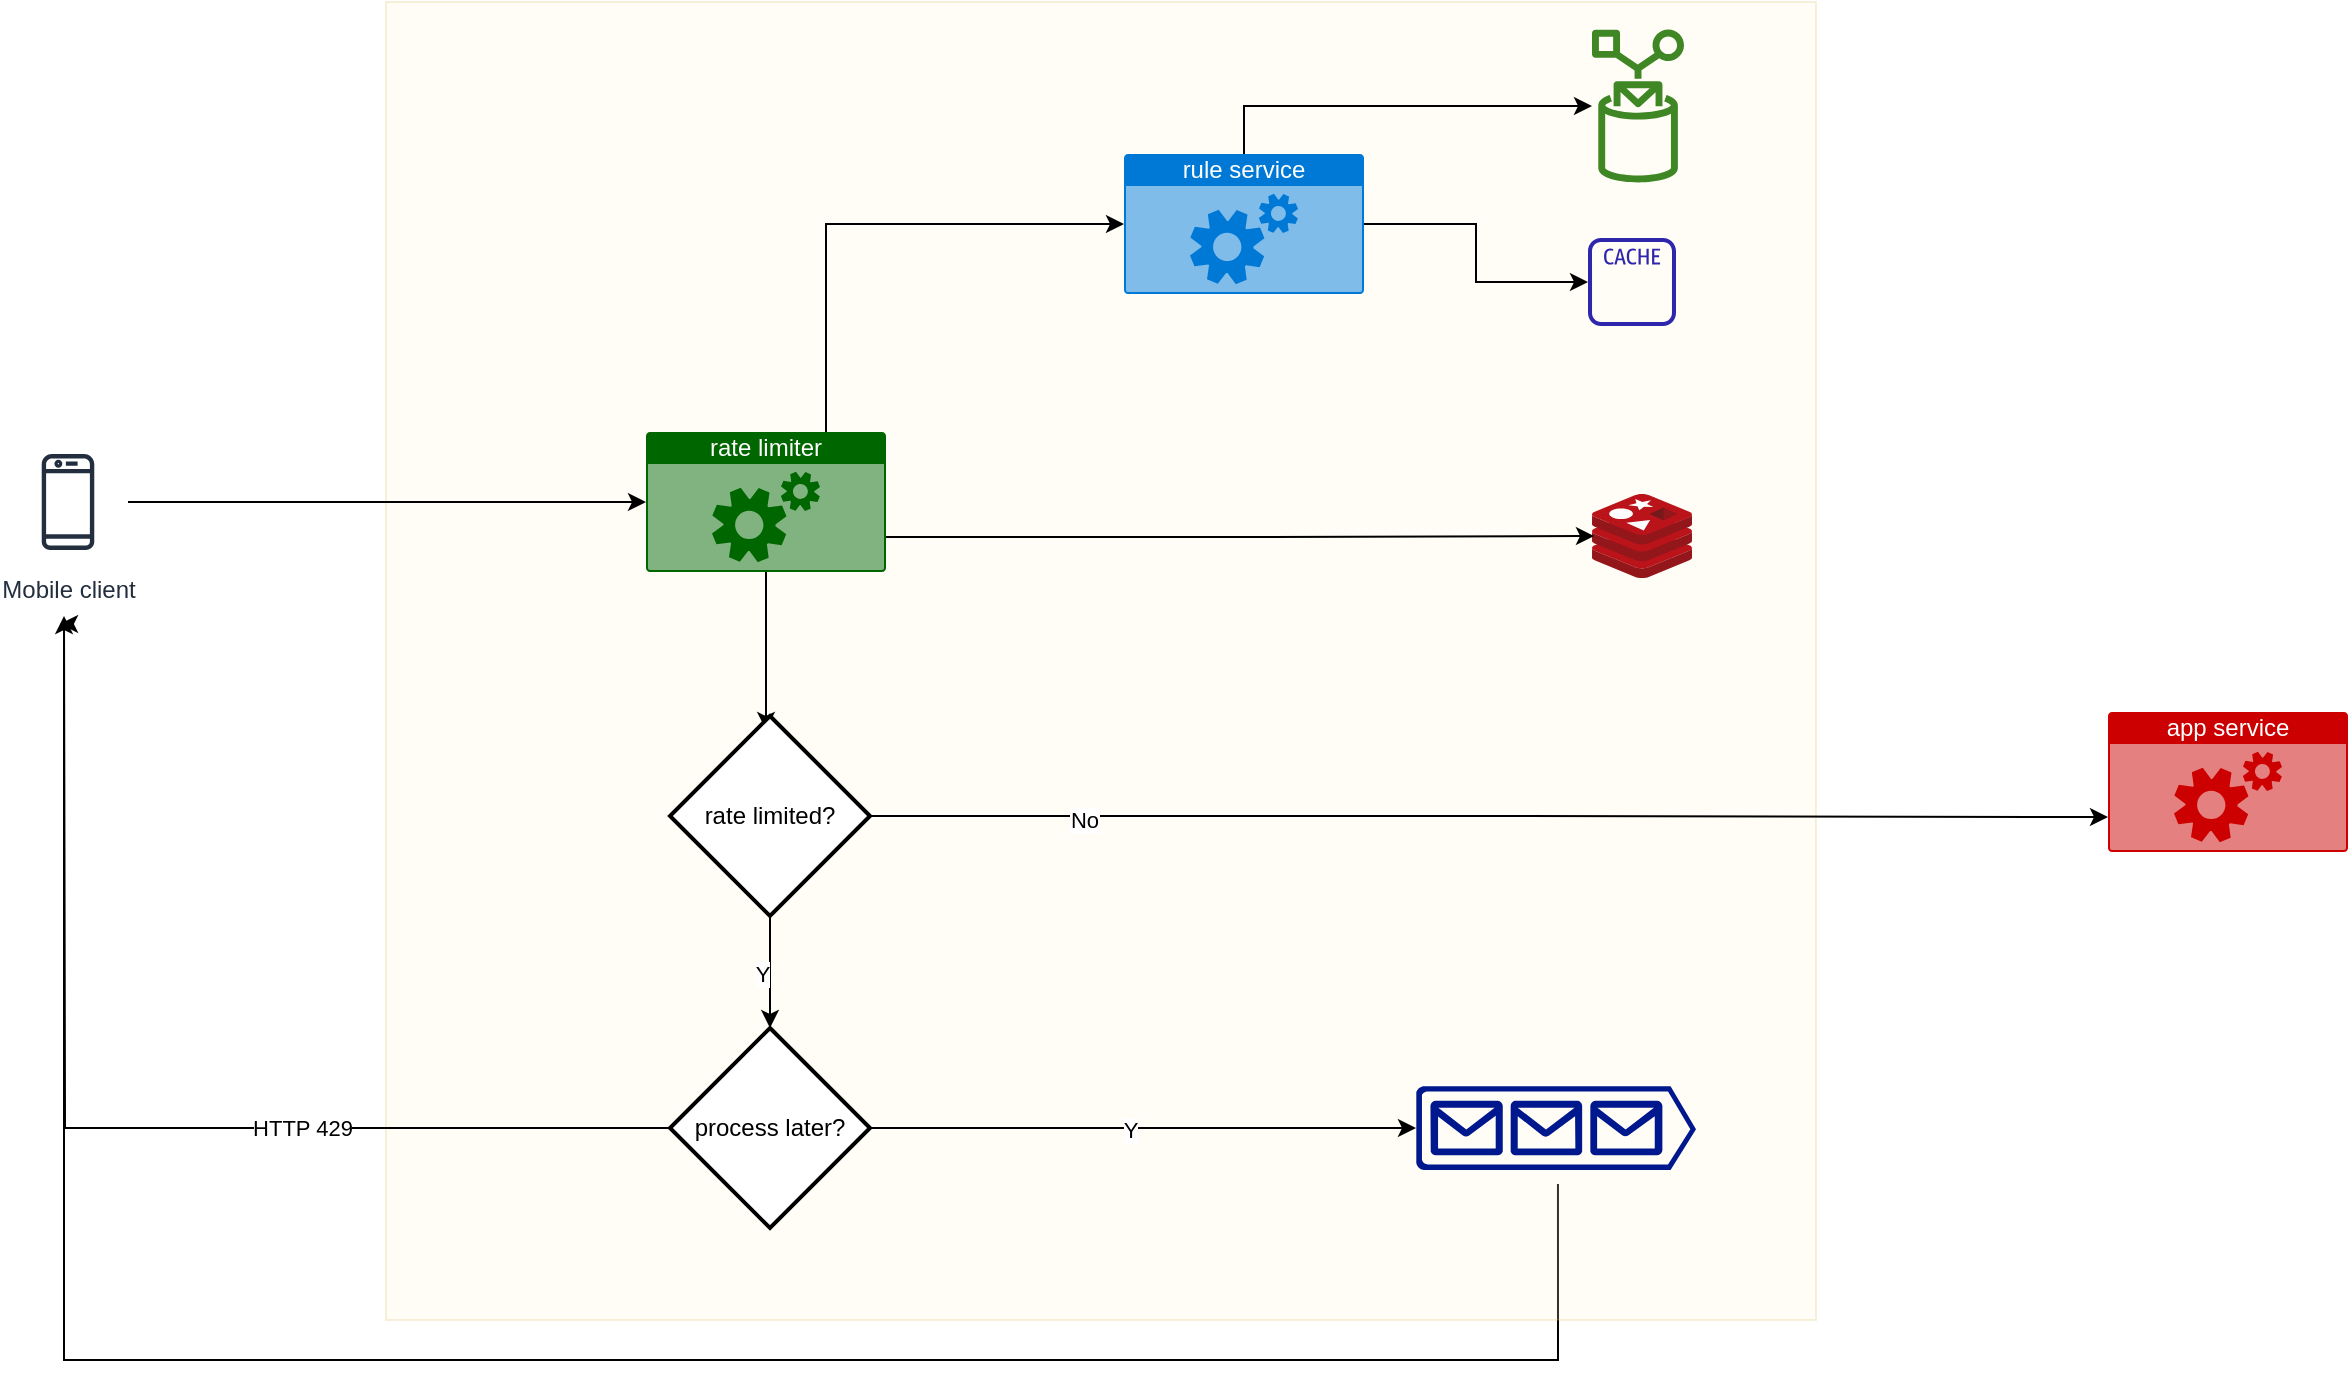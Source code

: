 <mxfile version="21.6.6" type="github">
  <diagram name="Page-1" id="6qiIUpb2wleMZOPkTwmS">
    <mxGraphModel dx="1834" dy="1194" grid="0" gridSize="10" guides="1" tooltips="1" connect="1" arrows="1" fold="1" page="0" pageScale="1" pageWidth="850" pageHeight="1100" math="0" shadow="0">
      <root>
        <UserObject label="" animation="flow -5ZCLNPXdS0Bj9tYOli--11 start&#xa;wait 1000&#xa;flow -5ZCLNPXdS0Bj9tYOli--9 stop&#xa;wait 1000&#xa;" id="0">
          <mxCell />
        </UserObject>
        <mxCell id="1" parent="0" />
        <mxCell id="-5ZCLNPXdS0Bj9tYOli--33" style="edgeStyle=orthogonalEdgeStyle;rounded=0;orthogonalLoop=1;jettySize=auto;html=1;exitX=0.507;exitY=1.167;exitDx=0;exitDy=0;exitPerimeter=0;" parent="1" source="-5ZCLNPXdS0Bj9tYOli--6" edge="1">
          <mxGeometry relative="1" as="geometry">
            <mxPoint x="-275" y="103" as="targetPoint" />
            <Array as="points">
              <mxPoint x="474" y="471" />
              <mxPoint x="-273" y="471" />
              <mxPoint x="-273" y="103" />
            </Array>
          </mxGeometry>
        </mxCell>
        <mxCell id="-5ZCLNPXdS0Bj9tYOli--23" value="" style="rounded=0;whiteSpace=wrap;html=1;opacity=20;fillColor=#fff2cc;strokeColor=#d6b656;" parent="1" vertex="1">
          <mxGeometry x="-112" y="-208" width="715" height="659" as="geometry" />
        </mxCell>
        <mxCell id="-5ZCLNPXdS0Bj9tYOli--2" value="" style="image;sketch=0;aspect=fixed;html=1;points=[];align=center;fontSize=12;image=img/lib/mscae/Cache_Redis_Product.svg;" parent="1" vertex="1">
          <mxGeometry x="491" y="38" width="50" height="42" as="geometry" />
        </mxCell>
        <mxCell id="-5ZCLNPXdS0Bj9tYOli--4" value="" style="sketch=0;outlineConnect=0;fontColor=#232F3E;gradientColor=none;fillColor=#3F8624;strokeColor=none;dashed=0;verticalLabelPosition=bottom;verticalAlign=top;align=center;html=1;fontSize=12;fontStyle=0;aspect=fixed;pointerEvents=1;shape=mxgraph.aws4.rule;" parent="1" vertex="1">
          <mxGeometry x="491" y="-195" width="46" height="78" as="geometry" />
        </mxCell>
        <mxCell id="-5ZCLNPXdS0Bj9tYOli--5" value="app service" style="html=1;whiteSpace=wrap;strokeColor=none;fillColor=#CC0000;labelPosition=center;verticalLabelPosition=middle;verticalAlign=top;align=center;fontSize=12;outlineConnect=0;spacingTop=-6;fontColor=#FFFFFF;sketch=0;shape=mxgraph.sitemap.services;" parent="1" vertex="1">
          <mxGeometry x="749" y="147" width="120" height="70" as="geometry" />
        </mxCell>
        <mxCell id="-5ZCLNPXdS0Bj9tYOli--6" value="" style="sketch=0;aspect=fixed;pointerEvents=1;shadow=0;dashed=0;html=1;strokeColor=none;labelPosition=center;verticalLabelPosition=bottom;verticalAlign=top;align=center;fillColor=#00188D;shape=mxgraph.azure.queue_generic" parent="1" vertex="1">
          <mxGeometry x="403" y="334" width="140" height="42" as="geometry" />
        </mxCell>
        <mxCell id="-5ZCLNPXdS0Bj9tYOli--8" value="" style="sketch=0;outlineConnect=0;fontColor=#232F3E;gradientColor=none;fillColor=#2E27AD;strokeColor=none;dashed=0;verticalLabelPosition=bottom;verticalAlign=top;align=center;html=1;fontSize=12;fontStyle=0;aspect=fixed;pointerEvents=1;shape=mxgraph.aws4.cache_node;" parent="1" vertex="1">
          <mxGeometry x="489" y="-90" width="44" height="44" as="geometry" />
        </mxCell>
        <mxCell id="-5ZCLNPXdS0Bj9tYOli--12" style="edgeStyle=orthogonalEdgeStyle;rounded=0;orthogonalLoop=1;jettySize=auto;html=1;entryX=0;entryY=0.5;entryDx=0;entryDy=0;entryPerimeter=0;" parent="1" source="-5ZCLNPXdS0Bj9tYOli--11" target="-5ZCLNPXdS0Bj9tYOli--9" edge="1">
          <mxGeometry relative="1" as="geometry">
            <mxPoint x="-110" y="118" as="sourcePoint" />
          </mxGeometry>
        </mxCell>
        <mxCell id="-5ZCLNPXdS0Bj9tYOli--18" style="edgeStyle=orthogonalEdgeStyle;rounded=0;orthogonalLoop=1;jettySize=auto;html=1;exitX=0.5;exitY=1;exitDx=0;exitDy=0;exitPerimeter=0;entryX=0.48;entryY=0.07;entryDx=0;entryDy=0;entryPerimeter=0;" parent="1" source="-5ZCLNPXdS0Bj9tYOli--9" target="-5ZCLNPXdS0Bj9tYOli--16" edge="1">
          <mxGeometry relative="1" as="geometry" />
        </mxCell>
        <mxCell id="-5ZCLNPXdS0Bj9tYOli--9" value="rate limiter" style="html=1;whiteSpace=wrap;strokeColor=none;fillColor=#006600;labelPosition=center;verticalLabelPosition=middle;verticalAlign=top;align=center;fontSize=12;outlineConnect=0;spacingTop=-6;fontColor=#FFFFFF;sketch=0;shape=mxgraph.sitemap.services;" parent="1" vertex="1">
          <mxGeometry x="18" y="7" width="120" height="70" as="geometry" />
        </mxCell>
        <mxCell id="QKO7czjMWkdCT8uQEz0O-1" style="edgeStyle=orthogonalEdgeStyle;rounded=0;orthogonalLoop=1;jettySize=auto;html=1;exitX=1;exitY=0.5;exitDx=0;exitDy=0;exitPerimeter=0;" edge="1" parent="1" source="-5ZCLNPXdS0Bj9tYOli--10" target="-5ZCLNPXdS0Bj9tYOli--8">
          <mxGeometry relative="1" as="geometry" />
        </mxCell>
        <mxCell id="-5ZCLNPXdS0Bj9tYOli--10" value="rule service" style="html=1;whiteSpace=wrap;strokeColor=none;fillColor=#0079D6;labelPosition=center;verticalLabelPosition=middle;verticalAlign=top;align=center;fontSize=12;outlineConnect=0;spacingTop=-6;fontColor=#FFFFFF;sketch=0;shape=mxgraph.sitemap.services;" parent="1" vertex="1">
          <mxGeometry x="257" y="-132" width="120" height="70" as="geometry" />
        </mxCell>
        <mxCell id="-5ZCLNPXdS0Bj9tYOli--11" value="Mobile client" style="sketch=0;outlineConnect=0;fontColor=#232F3E;gradientColor=none;strokeColor=#232F3E;fillColor=#ffffff;dashed=0;verticalLabelPosition=bottom;verticalAlign=top;align=center;html=1;fontSize=12;fontStyle=0;aspect=fixed;shape=mxgraph.aws4.resourceIcon;resIcon=mxgraph.aws4.mobile_client;" parent="1" vertex="1">
          <mxGeometry x="-301" y="12" width="60" height="60" as="geometry" />
        </mxCell>
        <mxCell id="-5ZCLNPXdS0Bj9tYOli--13" style="edgeStyle=orthogonalEdgeStyle;rounded=0;orthogonalLoop=1;jettySize=auto;html=1;entryX=0;entryY=0.5;entryDx=0;entryDy=0;entryPerimeter=0;exitX=0.75;exitY=0;exitDx=0;exitDy=0;exitPerimeter=0;" parent="1" source="-5ZCLNPXdS0Bj9tYOli--9" target="-5ZCLNPXdS0Bj9tYOli--10" edge="1">
          <mxGeometry relative="1" as="geometry">
            <mxPoint x="-231" y="-22" as="sourcePoint" />
            <mxPoint x="28" y="-22" as="targetPoint" />
          </mxGeometry>
        </mxCell>
        <mxCell id="-5ZCLNPXdS0Bj9tYOli--14" style="edgeStyle=orthogonalEdgeStyle;rounded=0;orthogonalLoop=1;jettySize=auto;html=1;exitX=0.5;exitY=0;exitDx=0;exitDy=0;exitPerimeter=0;" parent="1" source="-5ZCLNPXdS0Bj9tYOli--10" target="-5ZCLNPXdS0Bj9tYOli--4" edge="1">
          <mxGeometry relative="1" as="geometry">
            <mxPoint x="118" y="17" as="sourcePoint" />
            <mxPoint x="273" y="-93" as="targetPoint" />
          </mxGeometry>
        </mxCell>
        <mxCell id="-5ZCLNPXdS0Bj9tYOli--19" style="edgeStyle=orthogonalEdgeStyle;rounded=0;orthogonalLoop=1;jettySize=auto;html=1;exitX=1;exitY=0.5;exitDx=0;exitDy=0;exitPerimeter=0;entryX=0;entryY=0.75;entryDx=0;entryDy=0;entryPerimeter=0;" parent="1" source="-5ZCLNPXdS0Bj9tYOli--16" target="-5ZCLNPXdS0Bj9tYOli--5" edge="1">
          <mxGeometry relative="1" as="geometry" />
        </mxCell>
        <mxCell id="-5ZCLNPXdS0Bj9tYOli--20" value="No" style="edgeLabel;html=1;align=center;verticalAlign=middle;resizable=0;points=[];" parent="-5ZCLNPXdS0Bj9tYOli--19" vertex="1" connectable="0">
          <mxGeometry x="-0.654" y="-2" relative="1" as="geometry">
            <mxPoint as="offset" />
          </mxGeometry>
        </mxCell>
        <mxCell id="-5ZCLNPXdS0Bj9tYOli--25" value="" style="edgeStyle=orthogonalEdgeStyle;rounded=0;orthogonalLoop=1;jettySize=auto;html=1;" parent="1" source="-5ZCLNPXdS0Bj9tYOli--16" target="-5ZCLNPXdS0Bj9tYOli--24" edge="1">
          <mxGeometry relative="1" as="geometry" />
        </mxCell>
        <mxCell id="-5ZCLNPXdS0Bj9tYOli--26" value="&lt;div&gt;Y&lt;/div&gt;" style="edgeLabel;html=1;align=center;verticalAlign=middle;resizable=0;points=[];" parent="-5ZCLNPXdS0Bj9tYOli--25" vertex="1" connectable="0">
          <mxGeometry x="0.019" y="-4" relative="1" as="geometry">
            <mxPoint as="offset" />
          </mxGeometry>
        </mxCell>
        <mxCell id="-5ZCLNPXdS0Bj9tYOli--16" value="rate limited?" style="strokeWidth=2;html=1;shape=mxgraph.flowchart.decision;whiteSpace=wrap;" parent="1" vertex="1">
          <mxGeometry x="30" y="149" width="100" height="100" as="geometry" />
        </mxCell>
        <mxCell id="-5ZCLNPXdS0Bj9tYOli--17" style="edgeStyle=orthogonalEdgeStyle;rounded=0;orthogonalLoop=1;jettySize=auto;html=1;entryX=0.02;entryY=0.5;entryDx=0;entryDy=0;entryPerimeter=0;exitX=1;exitY=0.75;exitDx=0;exitDy=0;exitPerimeter=0;" parent="1" source="-5ZCLNPXdS0Bj9tYOli--9" target="-5ZCLNPXdS0Bj9tYOli--2" edge="1">
          <mxGeometry relative="1" as="geometry">
            <mxPoint x="118" y="17" as="sourcePoint" />
            <mxPoint x="273" y="-93" as="targetPoint" />
          </mxGeometry>
        </mxCell>
        <mxCell id="-5ZCLNPXdS0Bj9tYOli--27" style="edgeStyle=orthogonalEdgeStyle;rounded=0;orthogonalLoop=1;jettySize=auto;html=1;exitX=1;exitY=0.5;exitDx=0;exitDy=0;exitPerimeter=0;entryX=0;entryY=0.5;entryDx=0;entryDy=0;entryPerimeter=0;" parent="1" source="-5ZCLNPXdS0Bj9tYOli--24" target="-5ZCLNPXdS0Bj9tYOli--6" edge="1">
          <mxGeometry relative="1" as="geometry" />
        </mxCell>
        <mxCell id="-5ZCLNPXdS0Bj9tYOli--28" value="Y" style="edgeLabel;html=1;align=center;verticalAlign=middle;resizable=0;points=[];" parent="-5ZCLNPXdS0Bj9tYOli--27" vertex="1" connectable="0">
          <mxGeometry x="-0.049" y="-1" relative="1" as="geometry">
            <mxPoint as="offset" />
          </mxGeometry>
        </mxCell>
        <mxCell id="-5ZCLNPXdS0Bj9tYOli--29" style="edgeStyle=orthogonalEdgeStyle;rounded=0;orthogonalLoop=1;jettySize=auto;html=1;exitX=0;exitY=0.5;exitDx=0;exitDy=0;exitPerimeter=0;" parent="1" source="-5ZCLNPXdS0Bj9tYOli--24" edge="1">
          <mxGeometry relative="1" as="geometry">
            <mxPoint x="-273" y="99" as="targetPoint" />
          </mxGeometry>
        </mxCell>
        <mxCell id="-5ZCLNPXdS0Bj9tYOli--30" value="HTTP 429" style="edgeLabel;html=1;align=center;verticalAlign=middle;resizable=0;points=[];" parent="-5ZCLNPXdS0Bj9tYOli--29" vertex="1" connectable="0">
          <mxGeometry x="-0.341" relative="1" as="geometry">
            <mxPoint as="offset" />
          </mxGeometry>
        </mxCell>
        <mxCell id="-5ZCLNPXdS0Bj9tYOli--24" value="process later?" style="strokeWidth=2;html=1;shape=mxgraph.flowchart.decision;whiteSpace=wrap;" parent="1" vertex="1">
          <mxGeometry x="30" y="305" width="100" height="100" as="geometry" />
        </mxCell>
      </root>
    </mxGraphModel>
  </diagram>
</mxfile>
